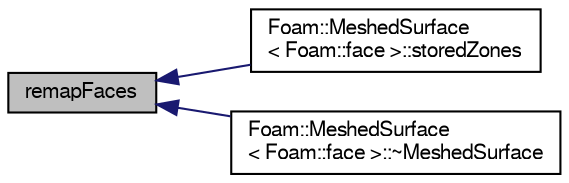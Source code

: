 digraph "remapFaces"
{
  bgcolor="transparent";
  edge [fontname="FreeSans",fontsize="10",labelfontname="FreeSans",labelfontsize="10"];
  node [fontname="FreeSans",fontsize="10",shape=record];
  rankdir="LR";
  Node119 [label="remapFaces",height=0.2,width=0.4,color="black", fillcolor="grey75", style="filled", fontcolor="black"];
  Node119 -> Node120 [dir="back",color="midnightblue",fontsize="10",style="solid",fontname="FreeSans"];
  Node120 [label="Foam::MeshedSurface\l\< Foam::face \>::storedZones",height=0.2,width=0.4,color="black",URL="$a29566.html#aa4da19498e7e904ff22cf57fc8899360",tooltip="Non-const access to the zones. "];
  Node119 -> Node121 [dir="back",color="midnightblue",fontsize="10",style="solid",fontname="FreeSans"];
  Node121 [label="Foam::MeshedSurface\l\< Foam::face \>::~MeshedSurface",height=0.2,width=0.4,color="black",URL="$a29566.html#a856597f23d0c19b0e6358fea432be7b2",tooltip="Destructor. "];
}
